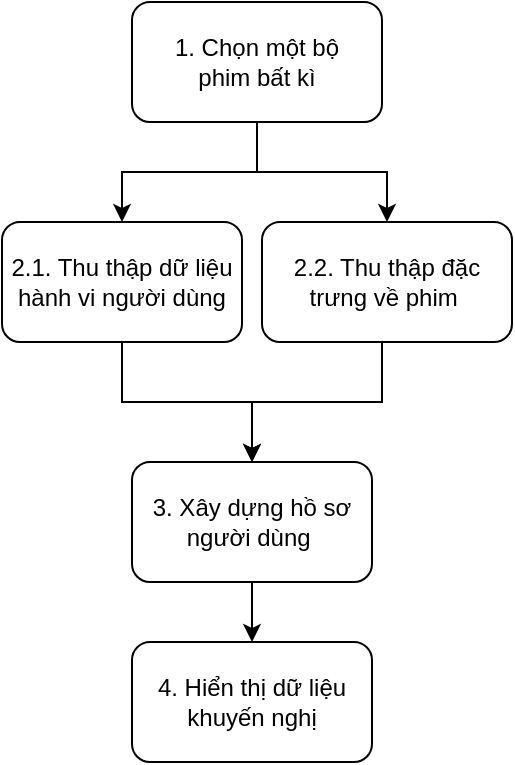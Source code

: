 <mxfile version="22.0.3" type="device" pages="2">
  <diagram name="Page-1" id="DM0ot_OUnRA747NYUWrz">
    <mxGraphModel dx="1418" dy="868" grid="1" gridSize="10" guides="1" tooltips="1" connect="1" arrows="1" fold="1" page="1" pageScale="1" pageWidth="850" pageHeight="1100" math="0" shadow="0">
      <root>
        <mxCell id="0" />
        <mxCell id="1" parent="0" />
        <mxCell id="UTbXYqxZ5lr0H2FjCwPp-6" style="edgeStyle=orthogonalEdgeStyle;rounded=0;orthogonalLoop=1;jettySize=auto;html=1;" parent="1" source="UTbXYqxZ5lr0H2FjCwPp-1" target="UTbXYqxZ5lr0H2FjCwPp-2" edge="1">
          <mxGeometry relative="1" as="geometry">
            <Array as="points">
              <mxPoint x="358" y="460" />
              <mxPoint x="423" y="460" />
            </Array>
          </mxGeometry>
        </mxCell>
        <mxCell id="UTbXYqxZ5lr0H2FjCwPp-1" value="2.1. Thu thập dữ liệu&lt;br&gt;hành vi người dùng" style="rounded=1;whiteSpace=wrap;html=1;" parent="1" vertex="1">
          <mxGeometry x="298" y="370" width="120" height="60" as="geometry" />
        </mxCell>
        <mxCell id="UTbXYqxZ5lr0H2FjCwPp-7" style="edgeStyle=orthogonalEdgeStyle;rounded=0;orthogonalLoop=1;jettySize=auto;html=1;" parent="1" source="UTbXYqxZ5lr0H2FjCwPp-2" target="UTbXYqxZ5lr0H2FjCwPp-4" edge="1">
          <mxGeometry relative="1" as="geometry" />
        </mxCell>
        <mxCell id="UTbXYqxZ5lr0H2FjCwPp-2" value="3. Xây dựng hồ sơ người dùng&amp;nbsp;" style="rounded=1;whiteSpace=wrap;html=1;" parent="1" vertex="1">
          <mxGeometry x="363" y="490" width="120" height="60" as="geometry" />
        </mxCell>
        <mxCell id="UTbXYqxZ5lr0H2FjCwPp-4" value="4. Hiển thị dữ liệu khuyến nghị" style="rounded=1;whiteSpace=wrap;html=1;" parent="1" vertex="1">
          <mxGeometry x="363" y="580" width="120" height="60" as="geometry" />
        </mxCell>
        <mxCell id="MV7wwL0Utool_QvQQdvv-2" style="edgeStyle=orthogonalEdgeStyle;rounded=0;orthogonalLoop=1;jettySize=auto;html=1;" parent="1" source="MV7wwL0Utool_QvQQdvv-1" target="UTbXYqxZ5lr0H2FjCwPp-2" edge="1">
          <mxGeometry relative="1" as="geometry">
            <Array as="points">
              <mxPoint x="488" y="460" />
              <mxPoint x="423" y="460" />
            </Array>
          </mxGeometry>
        </mxCell>
        <mxCell id="MV7wwL0Utool_QvQQdvv-1" value="2.2. Thu thập đặc trưng về phim&amp;nbsp;" style="rounded=1;whiteSpace=wrap;html=1;" parent="1" vertex="1">
          <mxGeometry x="428" y="370" width="125" height="60" as="geometry" />
        </mxCell>
        <mxCell id="MV7wwL0Utool_QvQQdvv-6" style="edgeStyle=orthogonalEdgeStyle;rounded=0;orthogonalLoop=1;jettySize=auto;html=1;" parent="1" source="MV7wwL0Utool_QvQQdvv-5" target="UTbXYqxZ5lr0H2FjCwPp-1" edge="1">
          <mxGeometry relative="1" as="geometry" />
        </mxCell>
        <mxCell id="MV7wwL0Utool_QvQQdvv-7" style="edgeStyle=orthogonalEdgeStyle;rounded=0;orthogonalLoop=1;jettySize=auto;html=1;" parent="1" source="MV7wwL0Utool_QvQQdvv-5" target="MV7wwL0Utool_QvQQdvv-1" edge="1">
          <mxGeometry relative="1" as="geometry" />
        </mxCell>
        <mxCell id="MV7wwL0Utool_QvQQdvv-5" value="1. Chọn một bộ&lt;br&gt;phim bất kì" style="rounded=1;whiteSpace=wrap;html=1;" parent="1" vertex="1">
          <mxGeometry x="363" y="260" width="125" height="60" as="geometry" />
        </mxCell>
      </root>
    </mxGraphModel>
  </diagram>
  <diagram id="zoK5VzmD4TMbcj8dGwiZ" name="Page-2">
    <mxGraphModel dx="978" dy="599" grid="1" gridSize="10" guides="1" tooltips="1" connect="1" arrows="1" fold="1" page="1" pageScale="1" pageWidth="850" pageHeight="1100" math="0" shadow="0">
      <root>
        <mxCell id="0" />
        <mxCell id="1" parent="0" />
        <mxCell id="4g087gvI-kA8vJAAHOcC-5" value="3. Hiển thị dữ liệu khuyến nghị" style="rounded=1;whiteSpace=wrap;html=1;" vertex="1" parent="1">
          <mxGeometry x="361.25" y="450" width="122.5" height="60" as="geometry" />
        </mxCell>
        <mxCell id="4g087gvI-kA8vJAAHOcC-13" style="edgeStyle=orthogonalEdgeStyle;rounded=0;orthogonalLoop=1;jettySize=auto;html=1;" edge="1" parent="1" source="4g087gvI-kA8vJAAHOcC-7" target="4g087gvI-kA8vJAAHOcC-5">
          <mxGeometry relative="1" as="geometry" />
        </mxCell>
        <mxCell id="4g087gvI-kA8vJAAHOcC-7" value="2. Thu thập đặc &lt;br&gt;trưng về phim&amp;nbsp;" style="rounded=1;whiteSpace=wrap;html=1;" vertex="1" parent="1">
          <mxGeometry x="360" y="360" width="125" height="60" as="geometry" />
        </mxCell>
        <mxCell id="4g087gvI-kA8vJAAHOcC-9" style="edgeStyle=orthogonalEdgeStyle;rounded=0;orthogonalLoop=1;jettySize=auto;html=1;" edge="1" parent="1" source="4g087gvI-kA8vJAAHOcC-10" target="4g087gvI-kA8vJAAHOcC-7">
          <mxGeometry relative="1" as="geometry" />
        </mxCell>
        <mxCell id="4g087gvI-kA8vJAAHOcC-10" value="1. Chọn một bộ&lt;br&gt;phim bất kì" style="rounded=1;whiteSpace=wrap;html=1;" vertex="1" parent="1">
          <mxGeometry x="360" y="270" width="125" height="60" as="geometry" />
        </mxCell>
      </root>
    </mxGraphModel>
  </diagram>
</mxfile>
